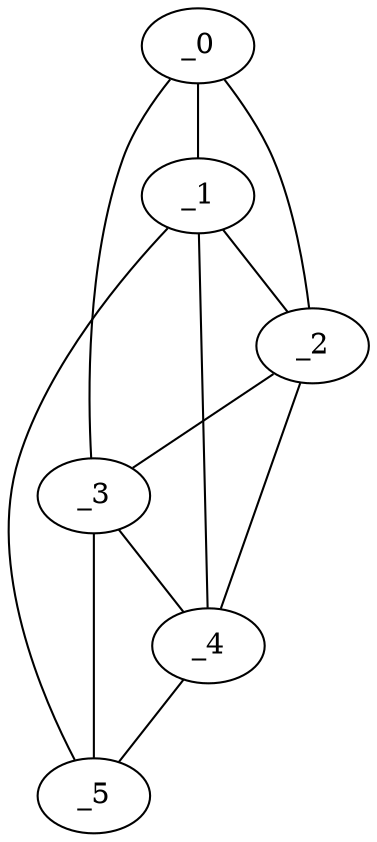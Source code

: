 graph "obj12__25.gxl" {
	_0	 [x=5,
		y=59];
	_1	 [x=28,
		y=18];
	_0 -- _1	 [valence=1];
	_2	 [x=41,
		y=66];
	_0 -- _2	 [valence=2];
	_3	 [x=57,
		y=124];
	_0 -- _3	 [valence=1];
	_1 -- _2	 [valence=2];
	_4	 [x=109,
		y=73];
	_1 -- _4	 [valence=1];
	_5	 [x=126,
		y=61];
	_1 -- _5	 [valence=1];
	_2 -- _3	 [valence=2];
	_2 -- _4	 [valence=2];
	_3 -- _4	 [valence=1];
	_3 -- _5	 [valence=1];
	_4 -- _5	 [valence=2];
}
